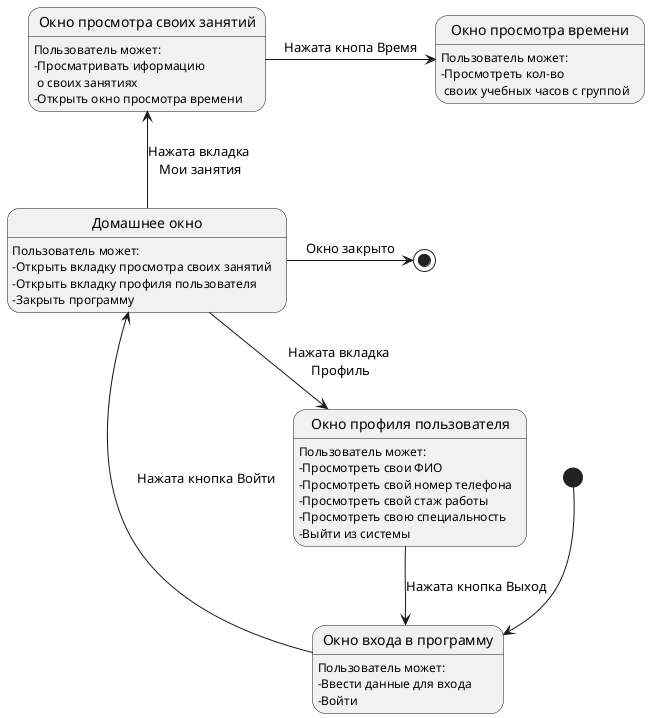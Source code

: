 @startuml Teacher.wsd

state "Окно входа в программу" as loginWindow
state "Домашнее окно" as homeWindow
state "Окно просмотра своих занятий" as cursWindow
state "Окно профиля пользователя" as profileWindow
state "Окно просмотра времени" as timesWindow

loginWindow : Пользователь может:
loginWindow : -Ввести данные для входа
loginWindow : -Войти

homeWindow : Пользователь может:
homeWindow : -Открыть вкладку просмотра своих занятий
homeWindow : -Открыть вкладку профиля пользователя
homeWindow : -Закрыть программу

cursWindow : Пользователь может:
cursWindow : -Просматривать иформацию\n о своих занятиях
cursWindow : -Открыть окно просмотра времени

profileWindow : Пользователь может:
profileWindow : -Просмотреть свои ФИО
profileWindow : -Просмотреть свой номер телефона
profileWindow : -Просмотреть свой стаж работы
profileWindow : -Просмотреть свою специальность
profileWindow : -Выйти из системы

timesWindow : Пользователь может:
timesWindow : -Просмотреть кол-во\n своих учебных часов с группой

[*] --> loginWindow
loginWindow -> homeWindow : Нажата кнопка Войти
homeWindow -up-> cursWindow : Нажата вкладка\n Мои занятия
homeWindow -down-> profileWindow : Нажата вкладка\n Профиль
cursWindow -> timesWindow : Нажата кнопа Время
homeWindow -right->[*] : Окно закрыто
profileWindow --> loginWindow : Нажата кнопка Выход

@enduml